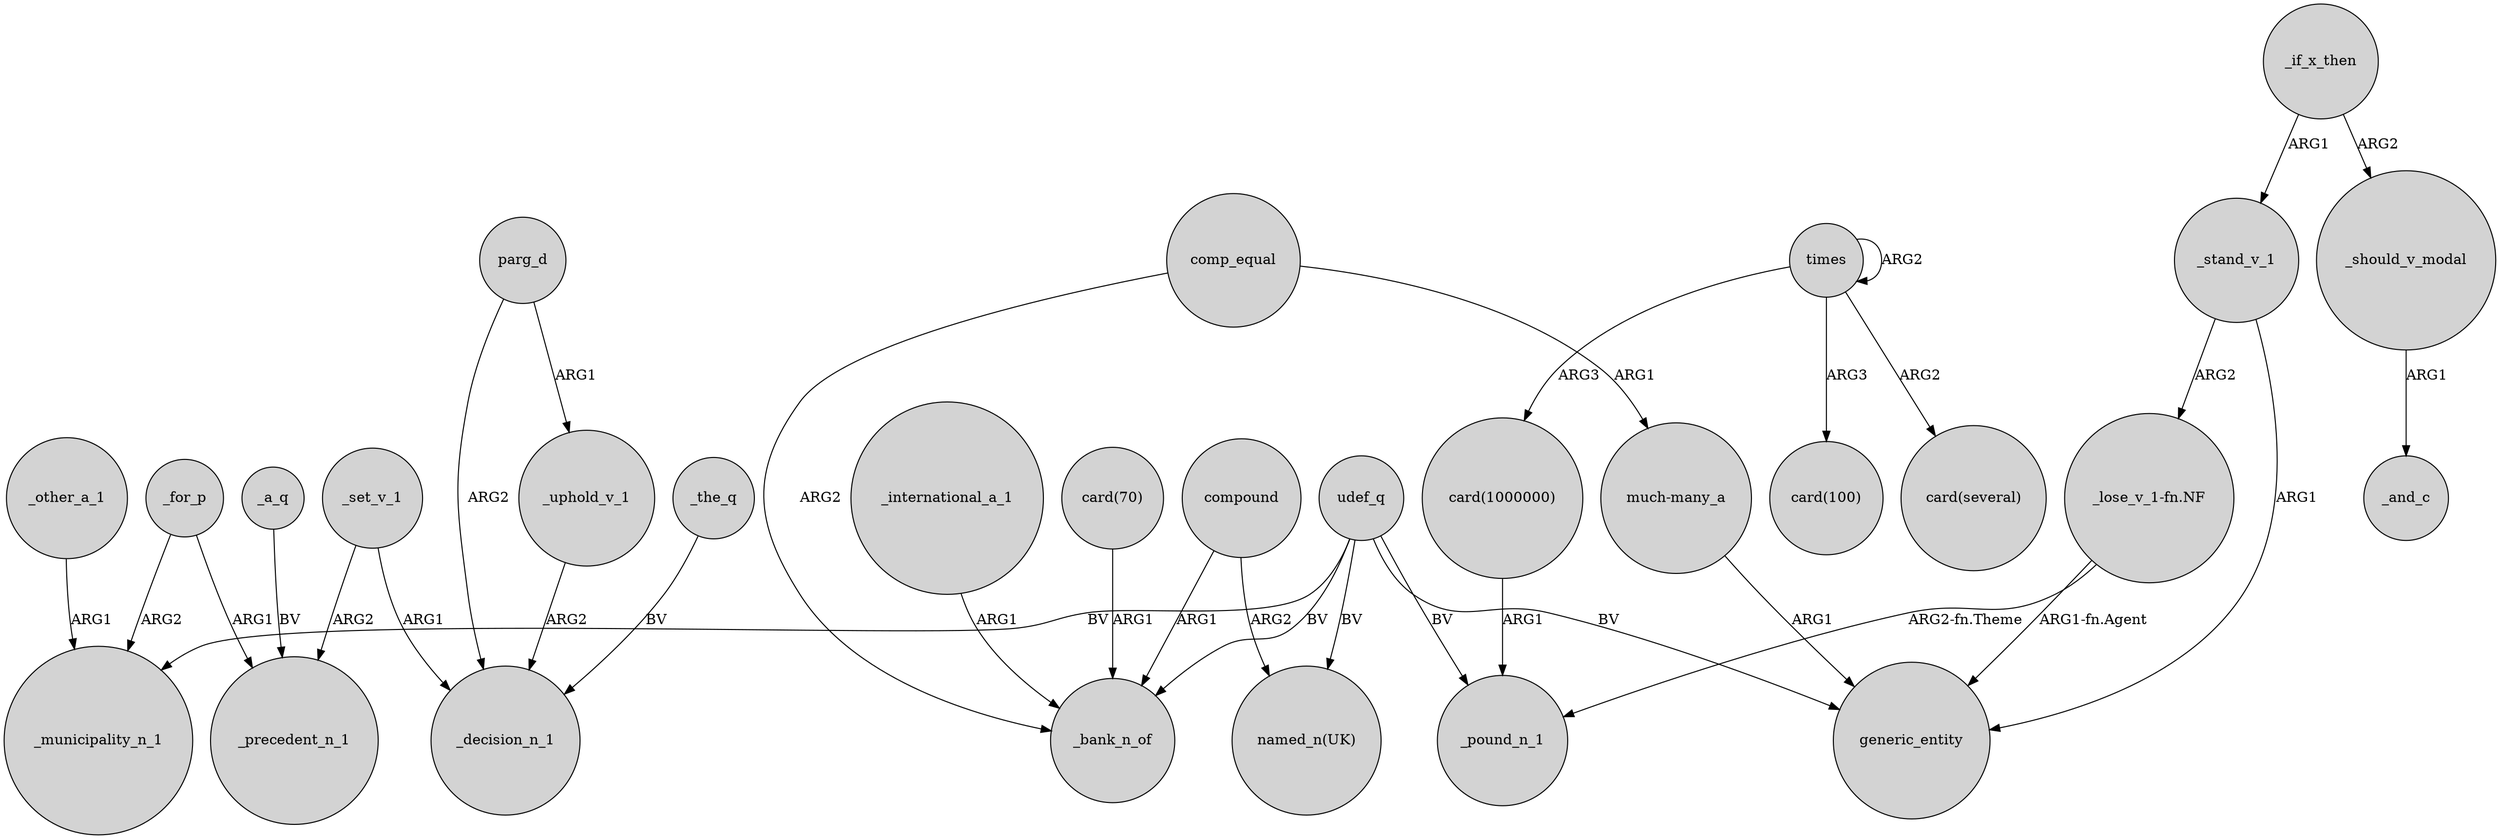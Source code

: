digraph {
	node [shape=circle style=filled]
	_other_a_1 -> _municipality_n_1 [label=ARG1]
	parg_d -> _uphold_v_1 [label=ARG1]
	_for_p -> _precedent_n_1 [label=ARG1]
	udef_q -> "named_n(UK)" [label=BV]
	udef_q -> generic_entity [label=BV]
	_set_v_1 -> _precedent_n_1 [label=ARG2]
	"much-many_a" -> generic_entity [label=ARG1]
	times -> "card(100)" [label=ARG3]
	parg_d -> _decision_n_1 [label=ARG2]
	compound -> _bank_n_of [label=ARG1]
	_a_q -> _precedent_n_1 [label=BV]
	comp_equal -> "much-many_a" [label=ARG1]
	_the_q -> _decision_n_1 [label=BV]
	comp_equal -> _bank_n_of [label=ARG2]
	_set_v_1 -> _decision_n_1 [label=ARG1]
	_for_p -> _municipality_n_1 [label=ARG2]
	"_lose_v_1-fn.NF" -> _pound_n_1 [label="ARG2-fn.Theme"]
	_uphold_v_1 -> _decision_n_1 [label=ARG2]
	"card(1000000)" -> _pound_n_1 [label=ARG1]
	udef_q -> _pound_n_1 [label=BV]
	_should_v_modal -> _and_c [label=ARG1]
	times -> "card(1000000)" [label=ARG3]
	compound -> "named_n(UK)" [label=ARG2]
	"_lose_v_1-fn.NF" -> generic_entity [label="ARG1-fn.Agent"]
	times -> times [label=ARG2]
	_stand_v_1 -> "_lose_v_1-fn.NF" [label=ARG2]
	times -> "card(several)" [label=ARG2]
	_international_a_1 -> _bank_n_of [label=ARG1]
	_if_x_then -> _stand_v_1 [label=ARG1]
	_stand_v_1 -> generic_entity [label=ARG1]
	udef_q -> _municipality_n_1 [label=BV]
	"card(70)" -> _bank_n_of [label=ARG1]
	_if_x_then -> _should_v_modal [label=ARG2]
	udef_q -> _bank_n_of [label=BV]
}

